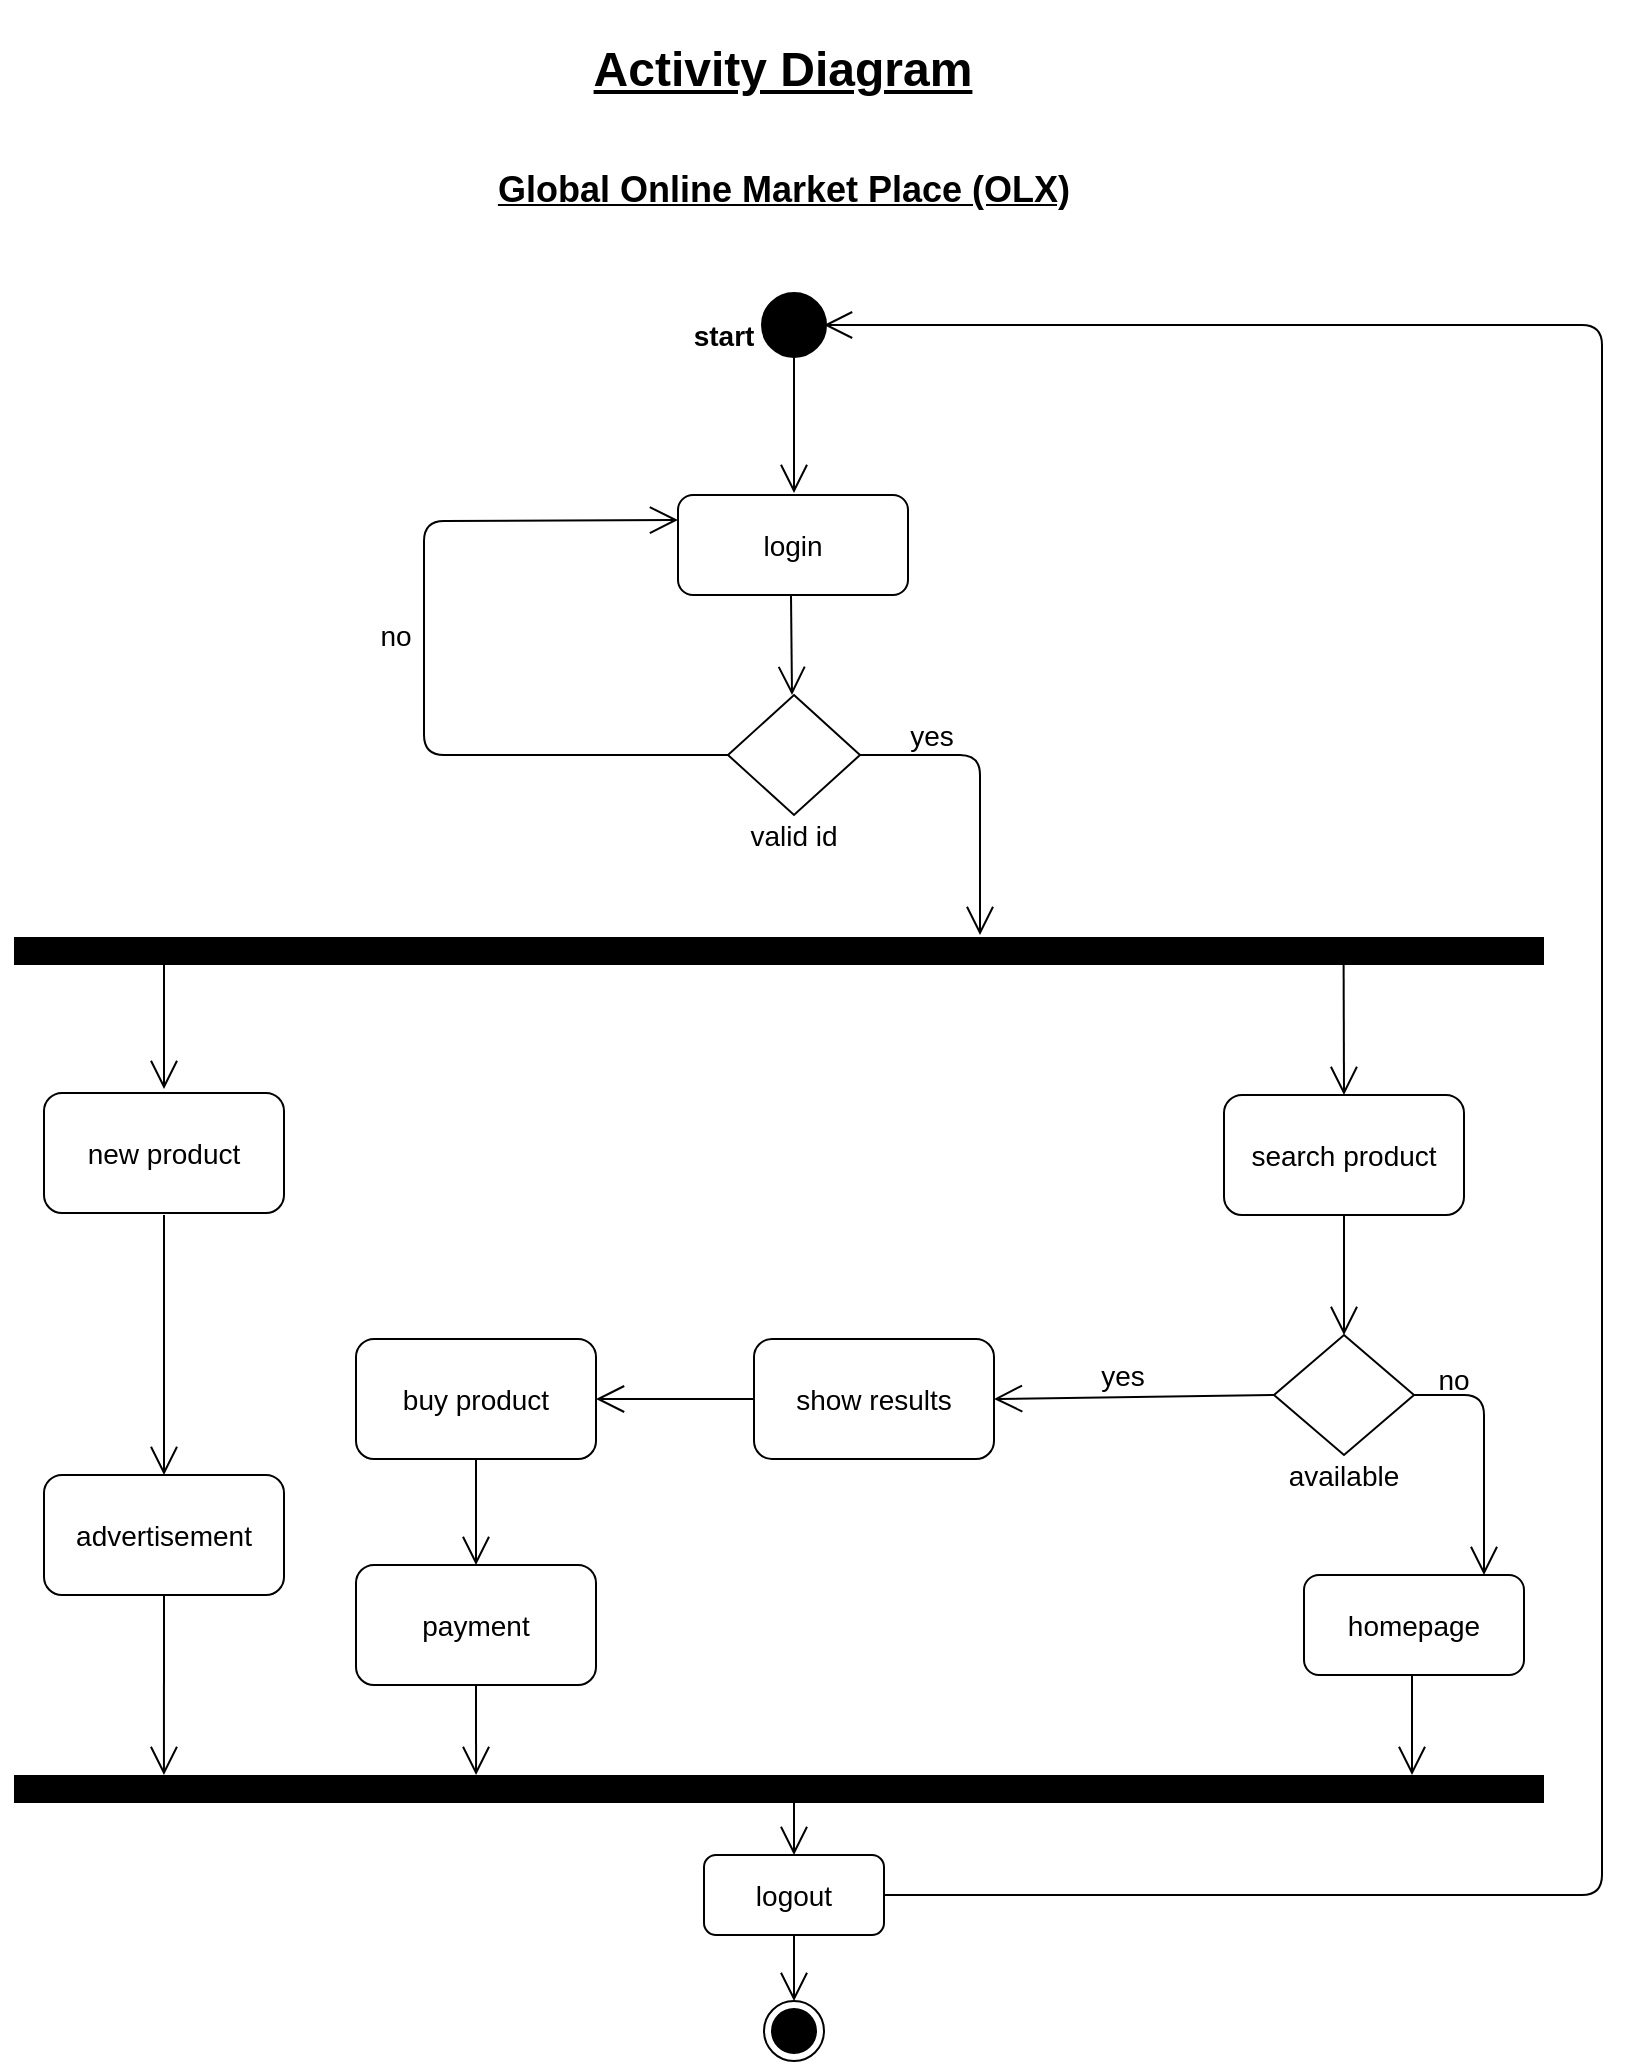 <mxfile version="12.2.0" type="device" pages="1"><diagram id="bXI9ax59BrsUhyOZ9DdJ" name="Page-1"><mxGraphModel dx="1024" dy="485" grid="1" gridSize="10" guides="1" tooltips="1" connect="1" arrows="1" fold="1" page="1" pageScale="1" pageWidth="850" pageHeight="1100" math="0" shadow="0"><root><mxCell id="0"/><mxCell id="1" parent="0"/><mxCell id="_fYdcIZ7ZZSUK7k8euK7-1" value="&lt;span style=&quot;font-size: 24px&quot;&gt;&lt;b&gt;&lt;u&gt;Activity Diagram&lt;/u&gt;&lt;/b&gt;&lt;/span&gt;" style="text;html=1;strokeColor=none;fillColor=none;align=center;verticalAlign=middle;whiteSpace=wrap;rounded=0;" vertex="1" parent="1"><mxGeometry x="272" y="40" width="305" height="70" as="geometry"/></mxCell><mxCell id="_fYdcIZ7ZZSUK7k8euK7-5" value="&lt;span style=&quot;text-align: left&quot;&gt;&lt;font style=&quot;font-size: 18px&quot;&gt;&lt;b&gt;&lt;u&gt;Global Online Market Place (OLX)&lt;/u&gt;&lt;/b&gt;&lt;/font&gt;&lt;/span&gt;" style="text;html=1;strokeColor=none;fillColor=none;align=center;verticalAlign=middle;whiteSpace=wrap;rounded=0;" vertex="1" parent="1"><mxGeometry x="275" y="110" width="300" height="50" as="geometry"/></mxCell><mxCell id="_fYdcIZ7ZZSUK7k8euK7-6" value="" style="ellipse;html=1;shape=startState;fillColor=#000000;strokeColor=#000000;" vertex="1" parent="1"><mxGeometry x="410" y="182.5" width="40" height="40" as="geometry"/></mxCell><mxCell id="_fYdcIZ7ZZSUK7k8euK7-8" value="" style="endArrow=open;endFill=1;endSize=12;html=1;strokeColor=#000000;exitX=0.5;exitY=0;exitDx=0;exitDy=0;" edge="1" parent="1"><mxGeometry width="160" relative="1" as="geometry"><mxPoint x="430" y="201.5" as="sourcePoint"/><mxPoint x="430" y="286.5" as="targetPoint"/></mxGeometry></mxCell><mxCell id="_fYdcIZ7ZZSUK7k8euK7-10" value="&lt;font style=&quot;font-size: 14px&quot;&gt;&lt;b&gt;start&lt;/b&gt;&lt;/font&gt;" style="text;html=1;strokeColor=none;fillColor=none;align=center;verticalAlign=middle;whiteSpace=wrap;rounded=0;direction=south;" vertex="1" parent="1"><mxGeometry x="385" y="160" width="20" height="95" as="geometry"/></mxCell><mxCell id="_fYdcIZ7ZZSUK7k8euK7-13" value="&lt;font style=&quot;font-size: 14px&quot;&gt;login&lt;/font&gt;" style="rounded=1;whiteSpace=wrap;html=1;strokeColor=#000000;" vertex="1" parent="1"><mxGeometry x="372" y="287.5" width="115" height="50" as="geometry"/></mxCell><mxCell id="_fYdcIZ7ZZSUK7k8euK7-14" value="" style="endArrow=open;endFill=1;endSize=12;html=1;strokeColor=#000000;exitX=0.5;exitY=0;exitDx=0;exitDy=0;" edge="1" parent="1"><mxGeometry width="160" relative="1" as="geometry"><mxPoint x="428.5" y="337.5" as="sourcePoint"/><mxPoint x="429" y="387.5" as="targetPoint"/></mxGeometry></mxCell><mxCell id="_fYdcIZ7ZZSUK7k8euK7-17" value="" style="endArrow=open;endFill=1;endSize=12;html=1;strokeColor=#000000;exitX=0.5;exitY=0;exitDx=0;exitDy=0;" edge="1" parent="1"><mxGeometry width="160" relative="1" as="geometry"><mxPoint x="739" y="877.5" as="sourcePoint"/><mxPoint x="739" y="927.5" as="targetPoint"/></mxGeometry></mxCell><mxCell id="_fYdcIZ7ZZSUK7k8euK7-18" value="" style="endArrow=open;endFill=1;endSize=12;html=1;strokeColor=#000000;exitX=0;exitY=0.5;exitDx=0;exitDy=0;entryX=1;entryY=0.5;entryDx=0;entryDy=0;" edge="1" parent="1" target="_fYdcIZ7ZZSUK7k8euK7-39"><mxGeometry width="160" relative="1" as="geometry"><mxPoint x="670" y="737.5" as="sourcePoint"/><mxPoint x="530" y="739.5" as="targetPoint"/></mxGeometry></mxCell><mxCell id="_fYdcIZ7ZZSUK7k8euK7-19" value="" style="endArrow=open;endFill=1;endSize=12;html=1;strokeColor=#000000;entryX=0.5;entryY=0;entryDx=0;entryDy=0;exitX=0.869;exitY=0.39;exitDx=0;exitDy=0;exitPerimeter=0;" edge="1" parent="1" source="_fYdcIZ7ZZSUK7k8euK7-31" target="_fYdcIZ7ZZSUK7k8euK7-33"><mxGeometry width="160" relative="1" as="geometry"><mxPoint x="705" y="525.5" as="sourcePoint"/><mxPoint x="725.04" y="585.5" as="targetPoint"/></mxGeometry></mxCell><mxCell id="_fYdcIZ7ZZSUK7k8euK7-20" value="" style="endArrow=open;endFill=1;endSize=12;html=1;strokeColor=#000000;exitX=0.5;exitY=1;exitDx=0;exitDy=0;" edge="1" parent="1" source="_fYdcIZ7ZZSUK7k8euK7-33"><mxGeometry width="160" relative="1" as="geometry"><mxPoint x="724.5" y="647.5" as="sourcePoint"/><mxPoint x="705" y="707.5" as="targetPoint"/></mxGeometry></mxCell><mxCell id="_fYdcIZ7ZZSUK7k8euK7-21" value="" style="endArrow=open;endFill=1;endSize=12;html=1;strokeColor=#000000;exitX=1;exitY=0.5;exitDx=0;exitDy=0;" edge="1" parent="1" source="_fYdcIZ7ZZSUK7k8euK7-25"><mxGeometry width="160" relative="1" as="geometry"><mxPoint x="305" y="697.5" as="sourcePoint"/><mxPoint x="775" y="827.5" as="targetPoint"/><Array as="points"><mxPoint x="775" y="737.5"/></Array></mxGeometry></mxCell><mxCell id="_fYdcIZ7ZZSUK7k8euK7-22" value="" style="endArrow=open;endFill=1;endSize=12;html=1;strokeColor=#000000;exitX=0;exitY=0.5;exitDx=0;exitDy=0;entryX=0;entryY=0.25;entryDx=0;entryDy=0;" edge="1" parent="1" source="_fYdcIZ7ZZSUK7k8euK7-27" target="_fYdcIZ7ZZSUK7k8euK7-13"><mxGeometry width="160" relative="1" as="geometry"><mxPoint x="276.5" y="375" as="sourcePoint"/><mxPoint x="245" y="177.5" as="targetPoint"/><Array as="points"><mxPoint x="245" y="417.5"/><mxPoint x="245" y="300.5"/></Array></mxGeometry></mxCell><mxCell id="_fYdcIZ7ZZSUK7k8euK7-23" value="" style="endArrow=open;endFill=1;endSize=12;html=1;strokeColor=#000000;" edge="1" parent="1"><mxGeometry width="160" relative="1" as="geometry"><mxPoint x="463" y="417.5" as="sourcePoint"/><mxPoint x="523" y="507.5" as="targetPoint"/><Array as="points"><mxPoint x="523" y="417.5"/></Array></mxGeometry></mxCell><mxCell id="_fYdcIZ7ZZSUK7k8euK7-24" value="" style="endArrow=open;endFill=1;endSize=12;html=1;strokeColor=#000000;exitX=0.5;exitY=0;exitDx=0;exitDy=0;" edge="1" parent="1"><mxGeometry width="160" relative="1" as="geometry"><mxPoint x="430" y="931.5" as="sourcePoint"/><mxPoint x="430" y="967.5" as="targetPoint"/></mxGeometry></mxCell><mxCell id="_fYdcIZ7ZZSUK7k8euK7-25" value="" style="rhombus;whiteSpace=wrap;html=1;strokeColor=#000000;" vertex="1" parent="1"><mxGeometry x="670" y="707.5" width="70" height="60" as="geometry"/></mxCell><mxCell id="_fYdcIZ7ZZSUK7k8euK7-27" value="" style="rhombus;whiteSpace=wrap;html=1;strokeColor=#000000;" vertex="1" parent="1"><mxGeometry x="397" y="387.5" width="66" height="60" as="geometry"/></mxCell><mxCell id="_fYdcIZ7ZZSUK7k8euK7-28" value="&lt;font style=&quot;font-size: 14px&quot;&gt;valid id&lt;/font&gt;" style="text;html=1;strokeColor=none;fillColor=none;align=center;verticalAlign=middle;whiteSpace=wrap;rounded=0;" vertex="1" parent="1"><mxGeometry x="370" y="447.5" width="120" height="20" as="geometry"/></mxCell><mxCell id="_fYdcIZ7ZZSUK7k8euK7-29" value="&lt;span style=&quot;font-size: 14px&quot;&gt;no&lt;/span&gt;" style="text;html=1;strokeColor=none;fillColor=none;align=center;verticalAlign=middle;whiteSpace=wrap;rounded=0;" vertex="1" parent="1"><mxGeometry x="211" y="347.5" width="40" height="20" as="geometry"/></mxCell><mxCell id="_fYdcIZ7ZZSUK7k8euK7-30" value="&lt;span style=&quot;font-size: 14px&quot;&gt;yes&lt;/span&gt;" style="text;html=1;strokeColor=none;fillColor=none;align=center;verticalAlign=middle;whiteSpace=wrap;rounded=0;" vertex="1" parent="1"><mxGeometry x="469" y="397.5" width="60" height="20" as="geometry"/></mxCell><mxCell id="_fYdcIZ7ZZSUK7k8euK7-31" value="" style="line;strokeWidth=14;fillColor=none;align=left;verticalAlign=middle;spacingTop=-1;spacingLeft=3;spacingRight=3;rotatable=0;labelPosition=right;points=[];portConstraint=eastwest;" vertex="1" parent="1"><mxGeometry x="40" y="505.5" width="765" height="20" as="geometry"/></mxCell><mxCell id="_fYdcIZ7ZZSUK7k8euK7-33" value="&lt;font style=&quot;font-size: 14px&quot;&gt;search product&lt;/font&gt;" style="rounded=1;whiteSpace=wrap;html=1;strokeColor=#000000;strokeWidth=1;" vertex="1" parent="1"><mxGeometry x="645" y="587.5" width="120" height="60" as="geometry"/></mxCell><mxCell id="_fYdcIZ7ZZSUK7k8euK7-35" value="&lt;font style=&quot;font-size: 14px&quot;&gt;homepage&lt;/font&gt;" style="rounded=1;whiteSpace=wrap;html=1;strokeColor=#000000;strokeWidth=1;" vertex="1" parent="1"><mxGeometry x="685" y="827.5" width="110" height="50" as="geometry"/></mxCell><mxCell id="_fYdcIZ7ZZSUK7k8euK7-36" value="&lt;font style=&quot;font-size: 14px&quot;&gt;no&lt;/font&gt;" style="text;html=1;strokeColor=none;fillColor=none;align=center;verticalAlign=middle;whiteSpace=wrap;rounded=0;" vertex="1" parent="1"><mxGeometry x="740" y="719.5" width="40" height="20" as="geometry"/></mxCell><mxCell id="_fYdcIZ7ZZSUK7k8euK7-37" value="&lt;font style=&quot;font-size: 14px&quot;&gt;available&lt;/font&gt;" style="text;html=1;strokeColor=none;fillColor=none;align=center;verticalAlign=middle;whiteSpace=wrap;rounded=0;" vertex="1" parent="1"><mxGeometry x="631" y="767.5" width="148" height="20" as="geometry"/></mxCell><mxCell id="_fYdcIZ7ZZSUK7k8euK7-38" value="&lt;font style=&quot;font-size: 14px&quot;&gt;yes&lt;/font&gt;" style="text;html=1;strokeColor=none;fillColor=none;align=center;verticalAlign=middle;whiteSpace=wrap;rounded=0;" vertex="1" parent="1"><mxGeometry x="558" y="717.5" width="73" height="20" as="geometry"/></mxCell><mxCell id="_fYdcIZ7ZZSUK7k8euK7-39" value="&lt;font style=&quot;font-size: 14px&quot;&gt;show results&lt;/font&gt;" style="rounded=1;whiteSpace=wrap;html=1;strokeColor=#000000;strokeWidth=1;" vertex="1" parent="1"><mxGeometry x="410" y="709.5" width="120" height="60" as="geometry"/></mxCell><mxCell id="_fYdcIZ7ZZSUK7k8euK7-41" value="" style="line;strokeWidth=14;fillColor=none;align=left;verticalAlign=middle;spacingTop=-1;spacingLeft=3;spacingRight=3;rotatable=0;labelPosition=right;points=[];portConstraint=eastwest;" vertex="1" parent="1"><mxGeometry x="40" y="924.5" width="765" height="20" as="geometry"/></mxCell><mxCell id="_fYdcIZ7ZZSUK7k8euK7-43" value="&lt;font style=&quot;font-size: 14px&quot;&gt;logout&lt;/font&gt;" style="rounded=1;whiteSpace=wrap;html=1;strokeColor=#000000;strokeWidth=1;" vertex="1" parent="1"><mxGeometry x="385" y="967.5" width="90" height="40" as="geometry"/></mxCell><mxCell id="_fYdcIZ7ZZSUK7k8euK7-46" value="" style="ellipse;html=1;shape=endState;fillColor=#000000;strokeColor=#000000;" vertex="1" parent="1"><mxGeometry x="415" y="1040.5" width="30" height="30" as="geometry"/></mxCell><mxCell id="_fYdcIZ7ZZSUK7k8euK7-47" value="" style="endArrow=open;endFill=1;endSize=12;html=1;strokeColor=#000000;exitX=0;exitY=0.5;exitDx=0;exitDy=0;entryX=1;entryY=0.5;entryDx=0;entryDy=0;" edge="1" parent="1" source="_fYdcIZ7ZZSUK7k8euK7-39" target="_fYdcIZ7ZZSUK7k8euK7-53"><mxGeometry width="160" relative="1" as="geometry"><mxPoint x="75" y="846.5" as="sourcePoint"/><mxPoint x="235" y="846.5" as="targetPoint"/></mxGeometry></mxCell><mxCell id="_fYdcIZ7ZZSUK7k8euK7-48" value="" style="endArrow=open;endFill=1;endSize=12;html=1;strokeColor=#000000;exitX=0.5;exitY=1;exitDx=0;exitDy=0;entryX=0.5;entryY=0;entryDx=0;entryDy=0;" edge="1" parent="1" source="_fYdcIZ7ZZSUK7k8euK7-53" target="_fYdcIZ7ZZSUK7k8euK7-54"><mxGeometry width="160" relative="1" as="geometry"><mxPoint x="45" y="977" as="sourcePoint"/><mxPoint x="205" y="977" as="targetPoint"/></mxGeometry></mxCell><mxCell id="_fYdcIZ7ZZSUK7k8euK7-49" value="" style="endArrow=open;endFill=1;endSize=12;html=1;strokeColor=#000000;exitX=0.5;exitY=1;exitDx=0;exitDy=0;entryX=0.302;entryY=0.15;entryDx=0;entryDy=0;entryPerimeter=0;" edge="1" parent="1" source="_fYdcIZ7ZZSUK7k8euK7-54" target="_fYdcIZ7ZZSUK7k8euK7-41"><mxGeometry width="160" relative="1" as="geometry"><mxPoint x="55" y="987" as="sourcePoint"/><mxPoint x="215" y="987" as="targetPoint"/></mxGeometry></mxCell><mxCell id="_fYdcIZ7ZZSUK7k8euK7-50" value="" style="endArrow=open;endFill=1;endSize=12;html=1;strokeColor=#000000;entryX=0.5;entryY=0;entryDx=0;entryDy=0;" edge="1" parent="1"><mxGeometry width="160" relative="1" as="geometry"><mxPoint x="115" y="522.5" as="sourcePoint"/><mxPoint x="115" y="584.5" as="targetPoint"/></mxGeometry></mxCell><mxCell id="_fYdcIZ7ZZSUK7k8euK7-51" value="" style="endArrow=open;endFill=1;endSize=12;html=1;strokeColor=#000000;exitX=1;exitY=0.5;exitDx=0;exitDy=0;" edge="1" parent="1" source="_fYdcIZ7ZZSUK7k8euK7-43"><mxGeometry width="160" relative="1" as="geometry"><mxPoint x="454" y="1049.5" as="sourcePoint"/><mxPoint x="445" y="202.5" as="targetPoint"/><Array as="points"><mxPoint x="834" y="987.5"/><mxPoint x="834" y="267.5"/><mxPoint x="834" y="202.5"/></Array></mxGeometry></mxCell><mxCell id="_fYdcIZ7ZZSUK7k8euK7-52" value="" style="endArrow=open;endFill=1;endSize=12;html=1;strokeColor=#000000;exitX=0.5;exitY=1;exitDx=0;exitDy=0;entryX=0.5;entryY=0;entryDx=0;entryDy=0;" edge="1" parent="1" source="_fYdcIZ7ZZSUK7k8euK7-43" target="_fYdcIZ7ZZSUK7k8euK7-46"><mxGeometry width="160" relative="1" as="geometry"><mxPoint x="197" y="1037" as="sourcePoint"/><mxPoint x="357" y="1037" as="targetPoint"/></mxGeometry></mxCell><mxCell id="_fYdcIZ7ZZSUK7k8euK7-53" value="&lt;font style=&quot;font-size: 14px&quot;&gt;buy product&lt;/font&gt;" style="rounded=1;whiteSpace=wrap;html=1;strokeColor=#000000;strokeWidth=1;" vertex="1" parent="1"><mxGeometry x="211" y="709.5" width="120" height="60" as="geometry"/></mxCell><mxCell id="_fYdcIZ7ZZSUK7k8euK7-54" value="&lt;span style=&quot;font-size: 14px&quot;&gt;payment&lt;/span&gt;" style="rounded=1;whiteSpace=wrap;html=1;strokeColor=#000000;strokeWidth=1;" vertex="1" parent="1"><mxGeometry x="211" y="822.5" width="120" height="60" as="geometry"/></mxCell><mxCell id="_fYdcIZ7ZZSUK7k8euK7-56" value="&lt;font style=&quot;font-size: 14px&quot;&gt;new product&lt;/font&gt;" style="rounded=1;whiteSpace=wrap;html=1;strokeColor=#000000;strokeWidth=1;" vertex="1" parent="1"><mxGeometry x="55" y="586.5" width="120" height="60" as="geometry"/></mxCell><mxCell id="_fYdcIZ7ZZSUK7k8euK7-57" value="&lt;font style=&quot;font-size: 14px&quot;&gt;advertisement&lt;/font&gt;" style="rounded=1;whiteSpace=wrap;html=1;strokeColor=#000000;strokeWidth=1;" vertex="1" parent="1"><mxGeometry x="55" y="777.5" width="120" height="60" as="geometry"/></mxCell><mxCell id="_fYdcIZ7ZZSUK7k8euK7-59" value="" style="endArrow=open;endFill=1;endSize=12;html=1;strokeColor=#000000;entryX=0.5;entryY=0;entryDx=0;entryDy=0;" edge="1" parent="1" target="_fYdcIZ7ZZSUK7k8euK7-57"><mxGeometry width="160" relative="1" as="geometry"><mxPoint x="115" y="647.5" as="sourcePoint"/><mxPoint x="95" y="759.5" as="targetPoint"/></mxGeometry></mxCell><mxCell id="_fYdcIZ7ZZSUK7k8euK7-60" value="" style="endArrow=open;endFill=1;endSize=12;html=1;strokeColor=#000000;entryX=0.098;entryY=0.15;entryDx=0;entryDy=0;exitX=0.5;exitY=1;exitDx=0;exitDy=0;entryPerimeter=0;" edge="1" parent="1" source="_fYdcIZ7ZZSUK7k8euK7-57" target="_fYdcIZ7ZZSUK7k8euK7-41"><mxGeometry width="160" relative="1" as="geometry"><mxPoint x="115" y="717.5" as="sourcePoint"/><mxPoint x="115" y="779.5" as="targetPoint"/></mxGeometry></mxCell></root></mxGraphModel></diagram></mxfile>